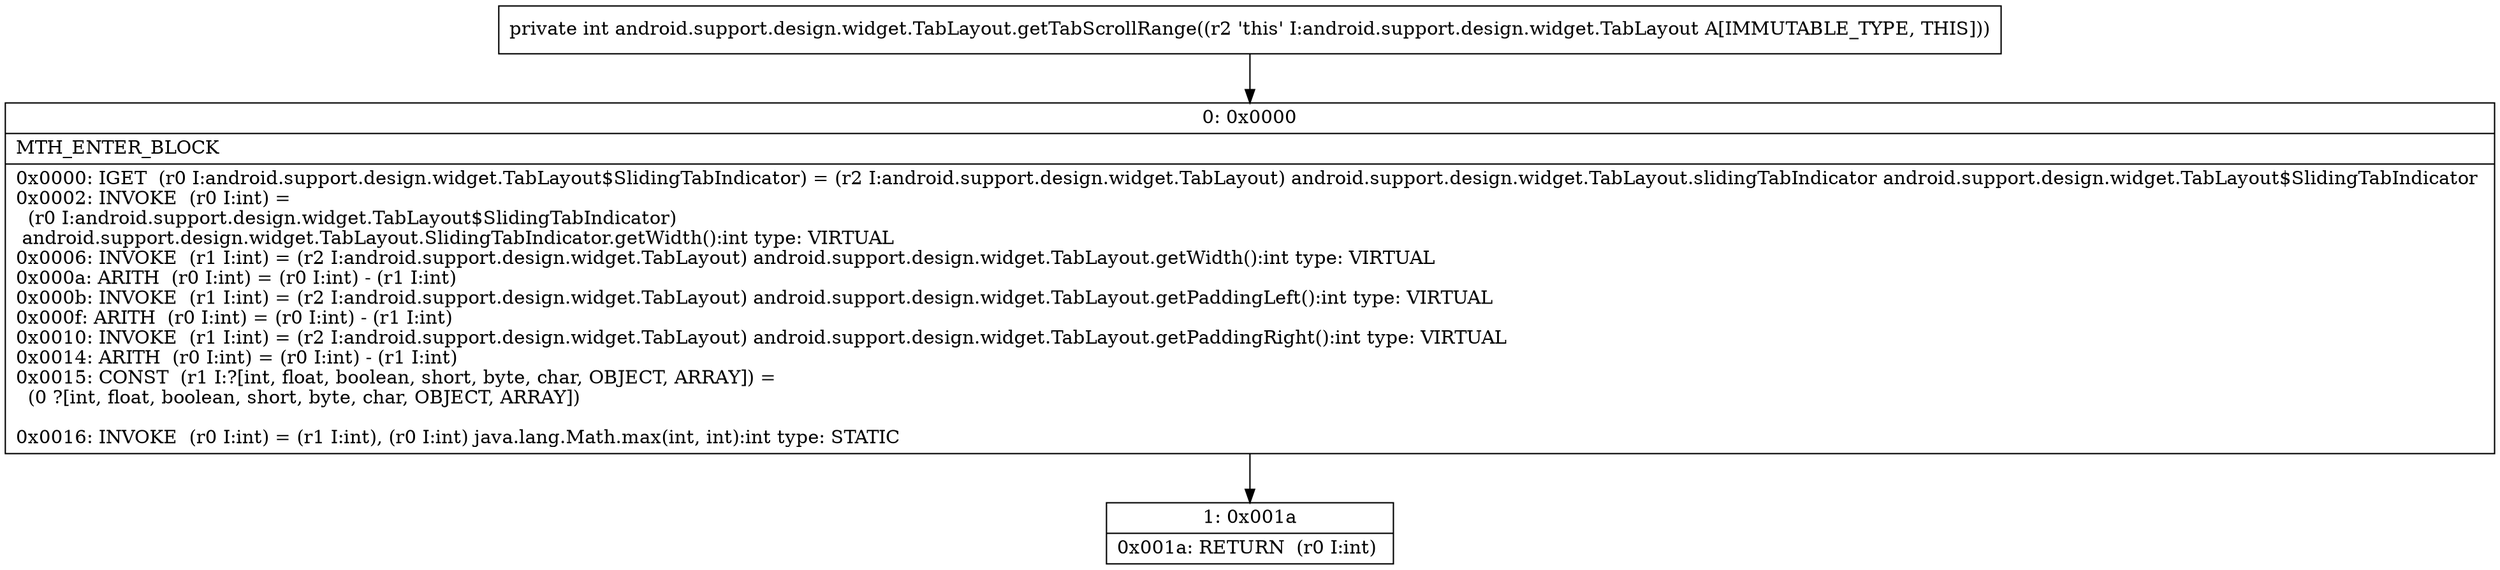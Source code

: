 digraph "CFG forandroid.support.design.widget.TabLayout.getTabScrollRange()I" {
Node_0 [shape=record,label="{0\:\ 0x0000|MTH_ENTER_BLOCK\l|0x0000: IGET  (r0 I:android.support.design.widget.TabLayout$SlidingTabIndicator) = (r2 I:android.support.design.widget.TabLayout) android.support.design.widget.TabLayout.slidingTabIndicator android.support.design.widget.TabLayout$SlidingTabIndicator \l0x0002: INVOKE  (r0 I:int) = \l  (r0 I:android.support.design.widget.TabLayout$SlidingTabIndicator)\l android.support.design.widget.TabLayout.SlidingTabIndicator.getWidth():int type: VIRTUAL \l0x0006: INVOKE  (r1 I:int) = (r2 I:android.support.design.widget.TabLayout) android.support.design.widget.TabLayout.getWidth():int type: VIRTUAL \l0x000a: ARITH  (r0 I:int) = (r0 I:int) \- (r1 I:int) \l0x000b: INVOKE  (r1 I:int) = (r2 I:android.support.design.widget.TabLayout) android.support.design.widget.TabLayout.getPaddingLeft():int type: VIRTUAL \l0x000f: ARITH  (r0 I:int) = (r0 I:int) \- (r1 I:int) \l0x0010: INVOKE  (r1 I:int) = (r2 I:android.support.design.widget.TabLayout) android.support.design.widget.TabLayout.getPaddingRight():int type: VIRTUAL \l0x0014: ARITH  (r0 I:int) = (r0 I:int) \- (r1 I:int) \l0x0015: CONST  (r1 I:?[int, float, boolean, short, byte, char, OBJECT, ARRAY]) = \l  (0 ?[int, float, boolean, short, byte, char, OBJECT, ARRAY])\l \l0x0016: INVOKE  (r0 I:int) = (r1 I:int), (r0 I:int) java.lang.Math.max(int, int):int type: STATIC \l}"];
Node_1 [shape=record,label="{1\:\ 0x001a|0x001a: RETURN  (r0 I:int) \l}"];
MethodNode[shape=record,label="{private int android.support.design.widget.TabLayout.getTabScrollRange((r2 'this' I:android.support.design.widget.TabLayout A[IMMUTABLE_TYPE, THIS])) }"];
MethodNode -> Node_0;
Node_0 -> Node_1;
}

